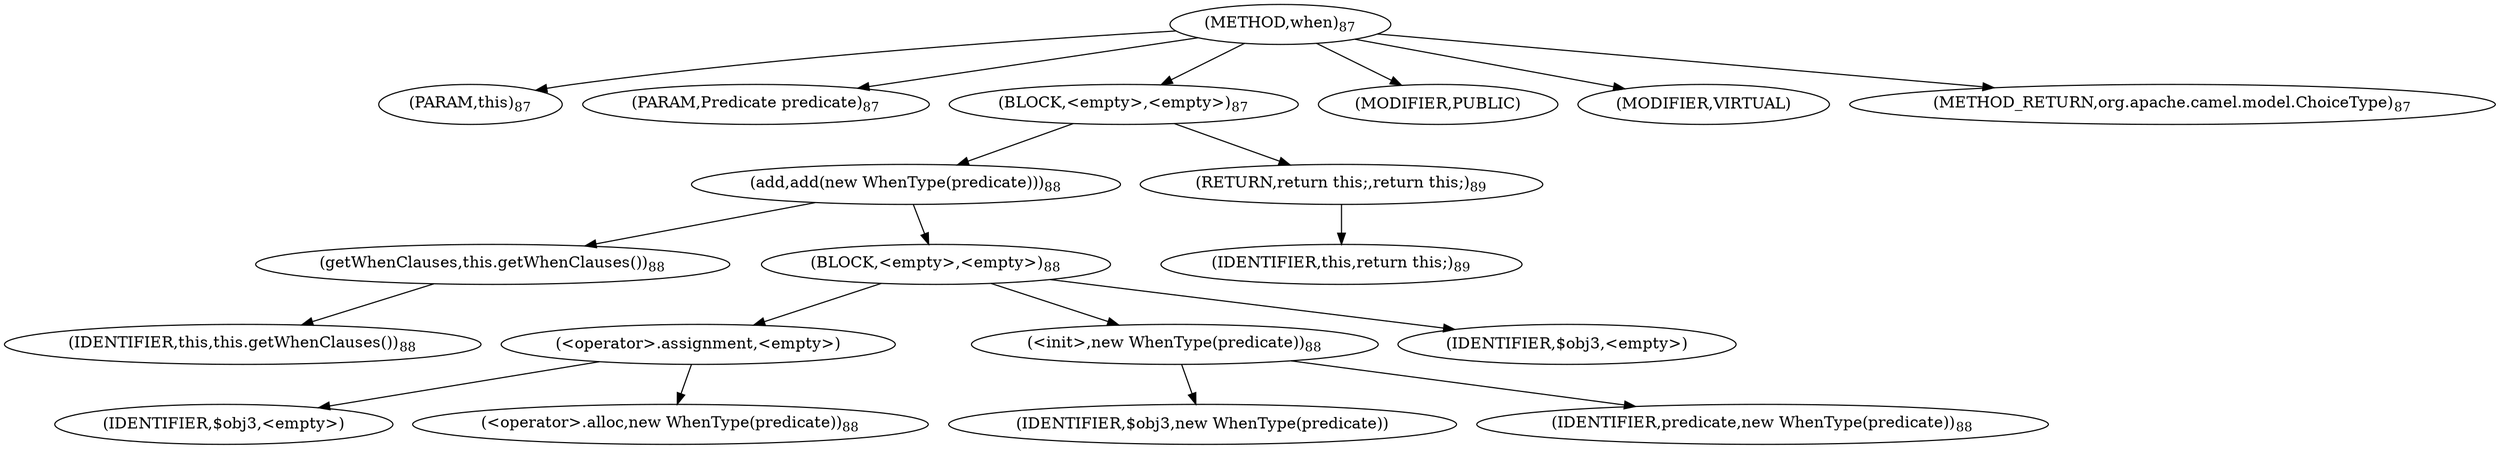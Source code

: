 digraph "when" {  
"166" [label = <(METHOD,when)<SUB>87</SUB>> ]
"11" [label = <(PARAM,this)<SUB>87</SUB>> ]
"167" [label = <(PARAM,Predicate predicate)<SUB>87</SUB>> ]
"168" [label = <(BLOCK,&lt;empty&gt;,&lt;empty&gt;)<SUB>87</SUB>> ]
"169" [label = <(add,add(new WhenType(predicate)))<SUB>88</SUB>> ]
"170" [label = <(getWhenClauses,this.getWhenClauses())<SUB>88</SUB>> ]
"10" [label = <(IDENTIFIER,this,this.getWhenClauses())<SUB>88</SUB>> ]
"171" [label = <(BLOCK,&lt;empty&gt;,&lt;empty&gt;)<SUB>88</SUB>> ]
"172" [label = <(&lt;operator&gt;.assignment,&lt;empty&gt;)> ]
"173" [label = <(IDENTIFIER,$obj3,&lt;empty&gt;)> ]
"174" [label = <(&lt;operator&gt;.alloc,new WhenType(predicate))<SUB>88</SUB>> ]
"175" [label = <(&lt;init&gt;,new WhenType(predicate))<SUB>88</SUB>> ]
"176" [label = <(IDENTIFIER,$obj3,new WhenType(predicate))> ]
"177" [label = <(IDENTIFIER,predicate,new WhenType(predicate))<SUB>88</SUB>> ]
"178" [label = <(IDENTIFIER,$obj3,&lt;empty&gt;)> ]
"179" [label = <(RETURN,return this;,return this;)<SUB>89</SUB>> ]
"12" [label = <(IDENTIFIER,this,return this;)<SUB>89</SUB>> ]
"180" [label = <(MODIFIER,PUBLIC)> ]
"181" [label = <(MODIFIER,VIRTUAL)> ]
"182" [label = <(METHOD_RETURN,org.apache.camel.model.ChoiceType)<SUB>87</SUB>> ]
  "166" -> "11" 
  "166" -> "167" 
  "166" -> "168" 
  "166" -> "180" 
  "166" -> "181" 
  "166" -> "182" 
  "168" -> "169" 
  "168" -> "179" 
  "169" -> "170" 
  "169" -> "171" 
  "170" -> "10" 
  "171" -> "172" 
  "171" -> "175" 
  "171" -> "178" 
  "172" -> "173" 
  "172" -> "174" 
  "175" -> "176" 
  "175" -> "177" 
  "179" -> "12" 
}
